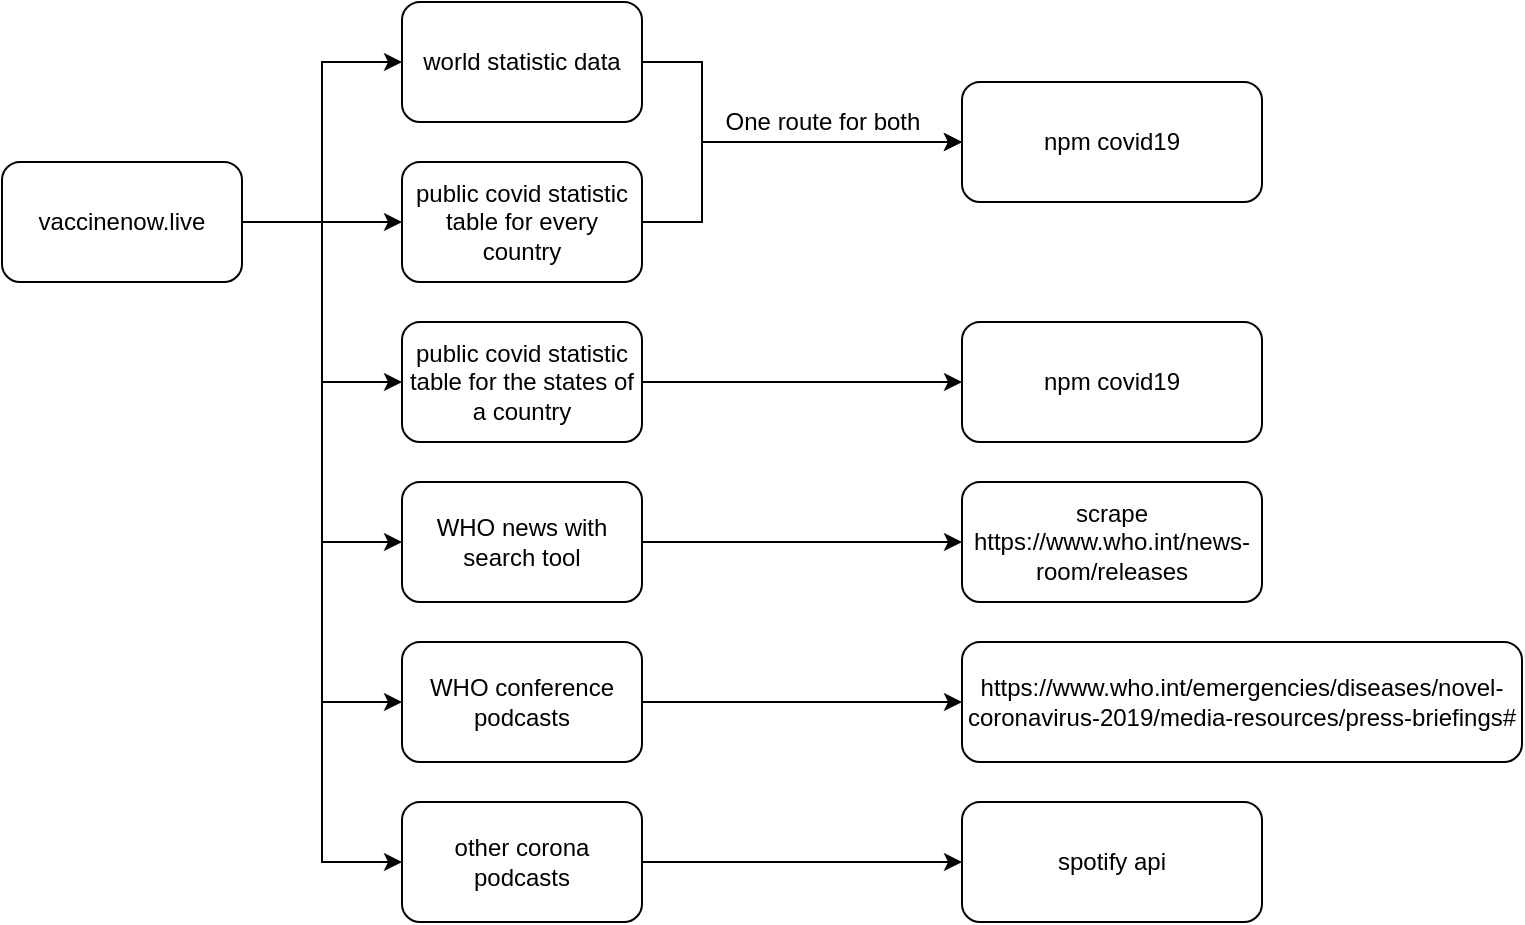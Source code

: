 <mxfile version="12.4.2" type="device" pages="1"><diagram name="Page-1" id="97916047-d0de-89f5-080d-49f4d83e522f"><mxGraphModel dx="1092" dy="745" grid="1" gridSize="10" guides="1" tooltips="1" connect="1" arrows="1" fold="1" page="1" pageScale="1.5" pageWidth="1169" pageHeight="827" background="#ffffff" math="0" shadow="0"><root><mxCell id="0"/><mxCell id="1" parent="0"/><mxCell id="zu4p9ky6-DRGUrTuud0c-59" value="" style="edgeStyle=orthogonalEdgeStyle;rounded=0;orthogonalLoop=1;jettySize=auto;html=1;" parent="1" source="zu4p9ky6-DRGUrTuud0c-57" target="zu4p9ky6-DRGUrTuud0c-58" edge="1"><mxGeometry relative="1" as="geometry"/></mxCell><mxCell id="zu4p9ky6-DRGUrTuud0c-66" style="edgeStyle=orthogonalEdgeStyle;rounded=0;orthogonalLoop=1;jettySize=auto;html=1;exitX=1;exitY=0.5;exitDx=0;exitDy=0;entryX=0;entryY=0.5;entryDx=0;entryDy=0;" parent="1" source="zu4p9ky6-DRGUrTuud0c-57" target="zu4p9ky6-DRGUrTuud0c-60" edge="1"><mxGeometry relative="1" as="geometry"/></mxCell><mxCell id="zu4p9ky6-DRGUrTuud0c-67" style="edgeStyle=orthogonalEdgeStyle;rounded=0;orthogonalLoop=1;jettySize=auto;html=1;exitX=1;exitY=0.5;exitDx=0;exitDy=0;entryX=0;entryY=0.5;entryDx=0;entryDy=0;" parent="1" source="zu4p9ky6-DRGUrTuud0c-57" target="zu4p9ky6-DRGUrTuud0c-61" edge="1"><mxGeometry relative="1" as="geometry"/></mxCell><mxCell id="CLDcRyFQnGDrwaVCRbd6-1" style="edgeStyle=orthogonalEdgeStyle;rounded=0;orthogonalLoop=1;jettySize=auto;html=1;exitX=1;exitY=0.5;exitDx=0;exitDy=0;entryX=0;entryY=0.5;entryDx=0;entryDy=0;" edge="1" parent="1" source="zu4p9ky6-DRGUrTuud0c-57" target="zu4p9ky6-DRGUrTuud0c-70"><mxGeometry relative="1" as="geometry"/></mxCell><mxCell id="CLDcRyFQnGDrwaVCRbd6-2" style="edgeStyle=orthogonalEdgeStyle;rounded=0;orthogonalLoop=1;jettySize=auto;html=1;exitX=1;exitY=0.5;exitDx=0;exitDy=0;entryX=0;entryY=0.5;entryDx=0;entryDy=0;" edge="1" parent="1" source="zu4p9ky6-DRGUrTuud0c-57" target="zu4p9ky6-DRGUrTuud0c-73"><mxGeometry relative="1" as="geometry"/></mxCell><mxCell id="CLDcRyFQnGDrwaVCRbd6-3" style="edgeStyle=orthogonalEdgeStyle;rounded=0;orthogonalLoop=1;jettySize=auto;html=1;exitX=1;exitY=0.5;exitDx=0;exitDy=0;entryX=0;entryY=0.5;entryDx=0;entryDy=0;" edge="1" parent="1" source="zu4p9ky6-DRGUrTuud0c-57" target="zu4p9ky6-DRGUrTuud0c-76"><mxGeometry relative="1" as="geometry"/></mxCell><mxCell id="zu4p9ky6-DRGUrTuud0c-57" value="vaccinenow.live" style="rounded=1;whiteSpace=wrap;html=1;" parent="1" vertex="1"><mxGeometry x="150" y="190" width="120" height="60" as="geometry"/></mxCell><mxCell id="zu4p9ky6-DRGUrTuud0c-63" value="" style="edgeStyle=orthogonalEdgeStyle;rounded=0;orthogonalLoop=1;jettySize=auto;html=1;" parent="1" source="zu4p9ky6-DRGUrTuud0c-58" target="zu4p9ky6-DRGUrTuud0c-62" edge="1"><mxGeometry relative="1" as="geometry"><Array as="points"><mxPoint x="500" y="220"/><mxPoint x="500" y="180"/></Array></mxGeometry></mxCell><mxCell id="zu4p9ky6-DRGUrTuud0c-58" value="public covid statistic table for every country" style="rounded=1;whiteSpace=wrap;html=1;" parent="1" vertex="1"><mxGeometry x="350" y="190" width="120" height="60" as="geometry"/></mxCell><mxCell id="zu4p9ky6-DRGUrTuud0c-62" value="npm covid19" style="rounded=1;whiteSpace=wrap;html=1;" parent="1" vertex="1"><mxGeometry x="630" y="150" width="150" height="60" as="geometry"/></mxCell><mxCell id="zu4p9ky6-DRGUrTuud0c-64" style="edgeStyle=orthogonalEdgeStyle;rounded=0;orthogonalLoop=1;jettySize=auto;html=1;exitX=1;exitY=0.5;exitDx=0;exitDy=0;entryX=0;entryY=0.5;entryDx=0;entryDy=0;" parent="1" source="zu4p9ky6-DRGUrTuud0c-60" target="zu4p9ky6-DRGUrTuud0c-62" edge="1"><mxGeometry relative="1" as="geometry"><Array as="points"><mxPoint x="500" y="140"/><mxPoint x="500" y="180"/></Array></mxGeometry></mxCell><mxCell id="zu4p9ky6-DRGUrTuud0c-65" value="One route for both" style="text;html=1;align=center;verticalAlign=middle;resizable=0;points=[];;labelBackgroundColor=#ffffff;" parent="zu4p9ky6-DRGUrTuud0c-64" vertex="1" connectable="0"><mxGeometry x="0.298" y="-2" relative="1" as="geometry"><mxPoint y="-12.14" as="offset"/></mxGeometry></mxCell><mxCell id="zu4p9ky6-DRGUrTuud0c-60" value="world statistic data" style="rounded=1;whiteSpace=wrap;html=1;" parent="1" vertex="1"><mxGeometry x="350" y="110" width="120" height="60" as="geometry"/></mxCell><mxCell id="zu4p9ky6-DRGUrTuud0c-69" value="" style="edgeStyle=orthogonalEdgeStyle;rounded=0;orthogonalLoop=1;jettySize=auto;html=1;" parent="1" source="zu4p9ky6-DRGUrTuud0c-61" target="zu4p9ky6-DRGUrTuud0c-68" edge="1"><mxGeometry relative="1" as="geometry"/></mxCell><mxCell id="zu4p9ky6-DRGUrTuud0c-61" value="public covid statistic table for the states of a country" style="rounded=1;whiteSpace=wrap;html=1;" parent="1" vertex="1"><mxGeometry x="350" y="270" width="120" height="60" as="geometry"/></mxCell><mxCell id="zu4p9ky6-DRGUrTuud0c-68" value="npm covid19" style="rounded=1;whiteSpace=wrap;html=1;" parent="1" vertex="1"><mxGeometry x="630" y="270" width="150" height="60" as="geometry"/></mxCell><mxCell id="zu4p9ky6-DRGUrTuud0c-72" value="" style="edgeStyle=orthogonalEdgeStyle;rounded=0;orthogonalLoop=1;jettySize=auto;html=1;" parent="1" source="zu4p9ky6-DRGUrTuud0c-70" target="zu4p9ky6-DRGUrTuud0c-71" edge="1"><mxGeometry relative="1" as="geometry"/></mxCell><mxCell id="zu4p9ky6-DRGUrTuud0c-70" value="WHO news with search tool" style="rounded=1;whiteSpace=wrap;html=1;" parent="1" vertex="1"><mxGeometry x="350" y="350" width="120" height="60" as="geometry"/></mxCell><mxCell id="zu4p9ky6-DRGUrTuud0c-71" value="scrape&lt;br&gt;https://www.who.int/news-room/releases" style="rounded=1;whiteSpace=wrap;html=1;" parent="1" vertex="1"><mxGeometry x="630" y="350" width="150" height="60" as="geometry"/></mxCell><mxCell id="zu4p9ky6-DRGUrTuud0c-75" value="" style="edgeStyle=orthogonalEdgeStyle;rounded=0;orthogonalLoop=1;jettySize=auto;html=1;" parent="1" source="zu4p9ky6-DRGUrTuud0c-73" target="zu4p9ky6-DRGUrTuud0c-74" edge="1"><mxGeometry relative="1" as="geometry"/></mxCell><mxCell id="zu4p9ky6-DRGUrTuud0c-73" value="WHO conference podcasts" style="rounded=1;whiteSpace=wrap;html=1;" parent="1" vertex="1"><mxGeometry x="350" y="430" width="120" height="60" as="geometry"/></mxCell><mxCell id="zu4p9ky6-DRGUrTuud0c-74" value="https://www.who.int/emergencies/diseases/novel-coronavirus-2019/media-resources/press-briefings#" style="rounded=1;whiteSpace=wrap;html=1;" parent="1" vertex="1"><mxGeometry x="630" y="430" width="280" height="60" as="geometry"/></mxCell><mxCell id="zu4p9ky6-DRGUrTuud0c-78" value="" style="edgeStyle=orthogonalEdgeStyle;rounded=0;orthogonalLoop=1;jettySize=auto;html=1;" parent="1" source="zu4p9ky6-DRGUrTuud0c-76" target="zu4p9ky6-DRGUrTuud0c-77" edge="1"><mxGeometry relative="1" as="geometry"/></mxCell><mxCell id="zu4p9ky6-DRGUrTuud0c-76" value="other corona podcasts" style="rounded=1;whiteSpace=wrap;html=1;" parent="1" vertex="1"><mxGeometry x="350" y="510" width="120" height="60" as="geometry"/></mxCell><mxCell id="zu4p9ky6-DRGUrTuud0c-77" value="spotify api" style="rounded=1;whiteSpace=wrap;html=1;" parent="1" vertex="1"><mxGeometry x="630" y="510" width="150" height="60" as="geometry"/></mxCell></root></mxGraphModel></diagram></mxfile>
